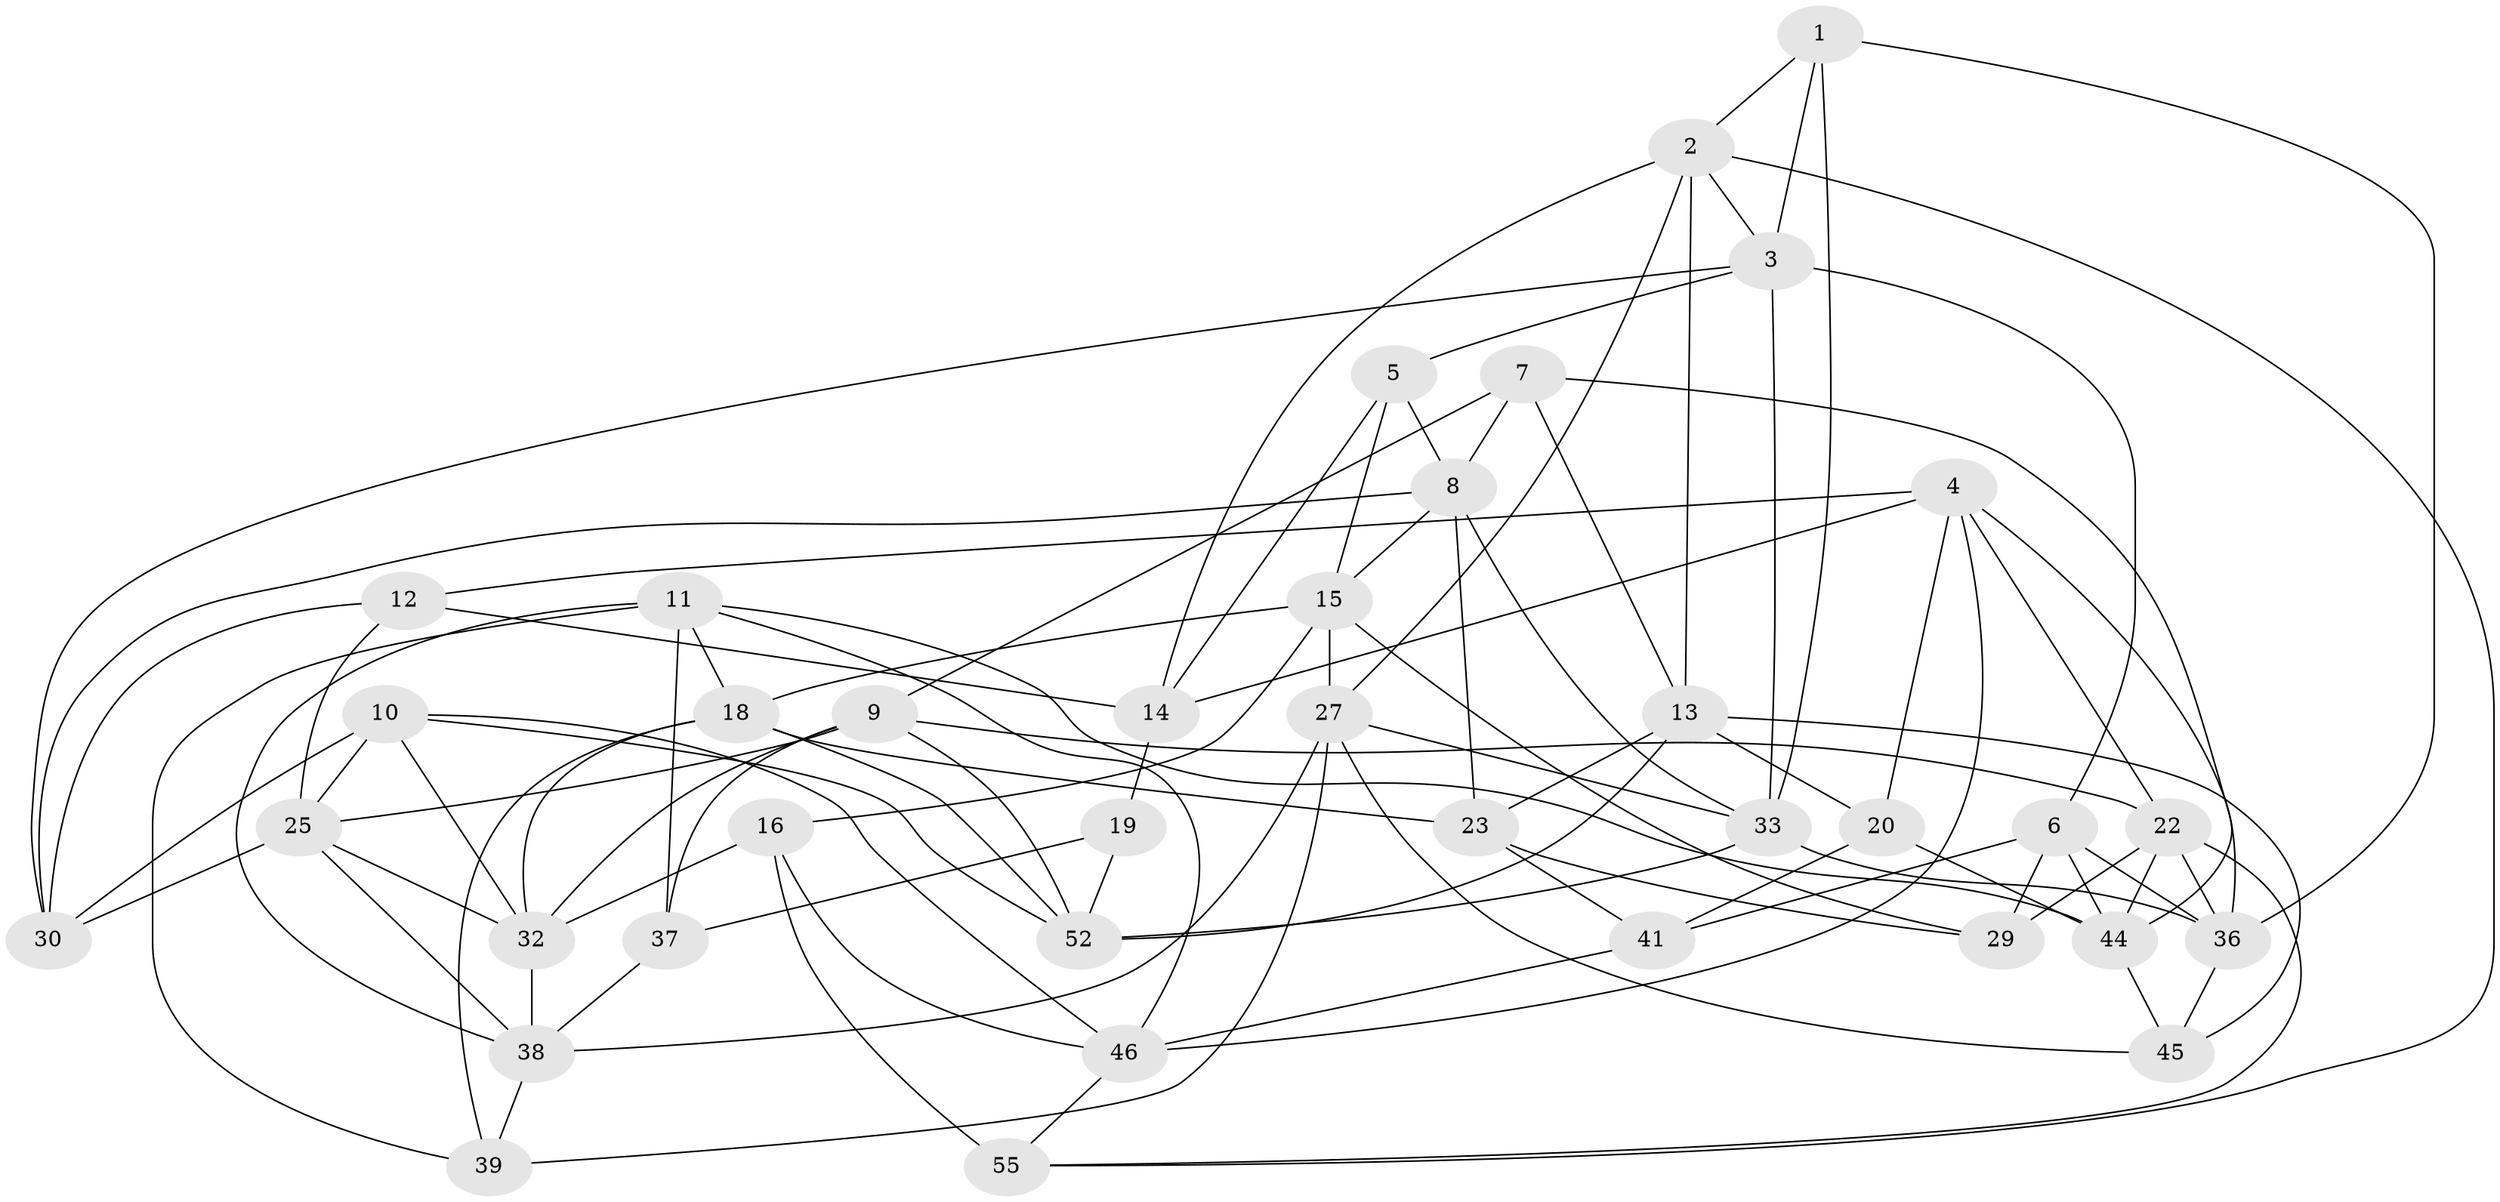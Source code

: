 // Generated by graph-tools (version 1.1) at 2025/52/02/27/25 19:52:27]
// undirected, 37 vertices, 95 edges
graph export_dot {
graph [start="1"]
  node [color=gray90,style=filled];
  1;
  2 [super="+47"];
  3 [super="+40"];
  4 [super="+21"];
  5;
  6 [super="+42"];
  7;
  8 [super="+17"];
  9 [super="+61"];
  10 [super="+26"];
  11 [super="+58"];
  12;
  13 [super="+62"];
  14 [super="+24"];
  15 [super="+49"];
  16 [super="+31"];
  18 [super="+50"];
  19;
  20;
  22 [super="+28"];
  23 [super="+54"];
  25 [super="+64"];
  27 [super="+60"];
  29;
  30 [super="+56"];
  32 [super="+34"];
  33 [super="+35"];
  36 [super="+59"];
  37;
  38 [super="+51"];
  39;
  41 [super="+43"];
  44 [super="+48"];
  45;
  46 [super="+63"];
  52 [super="+53"];
  55 [super="+57"];
  1 -- 33;
  1 -- 3;
  1 -- 36;
  1 -- 2;
  2 -- 3;
  2 -- 13;
  2 -- 27;
  2 -- 14;
  2 -- 55;
  3 -- 6;
  3 -- 33;
  3 -- 5;
  3 -- 30;
  4 -- 22;
  4 -- 12;
  4 -- 20;
  4 -- 46;
  4 -- 14;
  4 -- 36;
  5 -- 8;
  5 -- 14;
  5 -- 15;
  6 -- 41 [weight=2];
  6 -- 44;
  6 -- 36;
  6 -- 29;
  7 -- 44;
  7 -- 8;
  7 -- 13;
  7 -- 9;
  8 -- 33;
  8 -- 23;
  8 -- 30;
  8 -- 15;
  9 -- 25;
  9 -- 37;
  9 -- 32;
  9 -- 22;
  9 -- 52;
  10 -- 52;
  10 -- 32;
  10 -- 30 [weight=2];
  10 -- 25;
  10 -- 46;
  11 -- 39;
  11 -- 37;
  11 -- 18;
  11 -- 46;
  11 -- 44;
  11 -- 38;
  12 -- 30;
  12 -- 14;
  12 -- 25;
  13 -- 45;
  13 -- 20;
  13 -- 23;
  13 -- 52;
  14 -- 19 [weight=2];
  15 -- 27;
  15 -- 29;
  15 -- 18;
  15 -- 16;
  16 -- 55 [weight=3];
  16 -- 46;
  16 -- 32;
  18 -- 52;
  18 -- 39;
  18 -- 23;
  18 -- 32;
  19 -- 37;
  19 -- 52;
  20 -- 41;
  20 -- 44;
  22 -- 29;
  22 -- 55;
  22 -- 44;
  22 -- 36;
  23 -- 29;
  23 -- 41 [weight=2];
  25 -- 38;
  25 -- 32;
  25 -- 30;
  27 -- 45;
  27 -- 33;
  27 -- 39;
  27 -- 38;
  32 -- 38;
  33 -- 36;
  33 -- 52;
  36 -- 45;
  37 -- 38;
  38 -- 39;
  41 -- 46;
  44 -- 45;
  46 -- 55;
}
